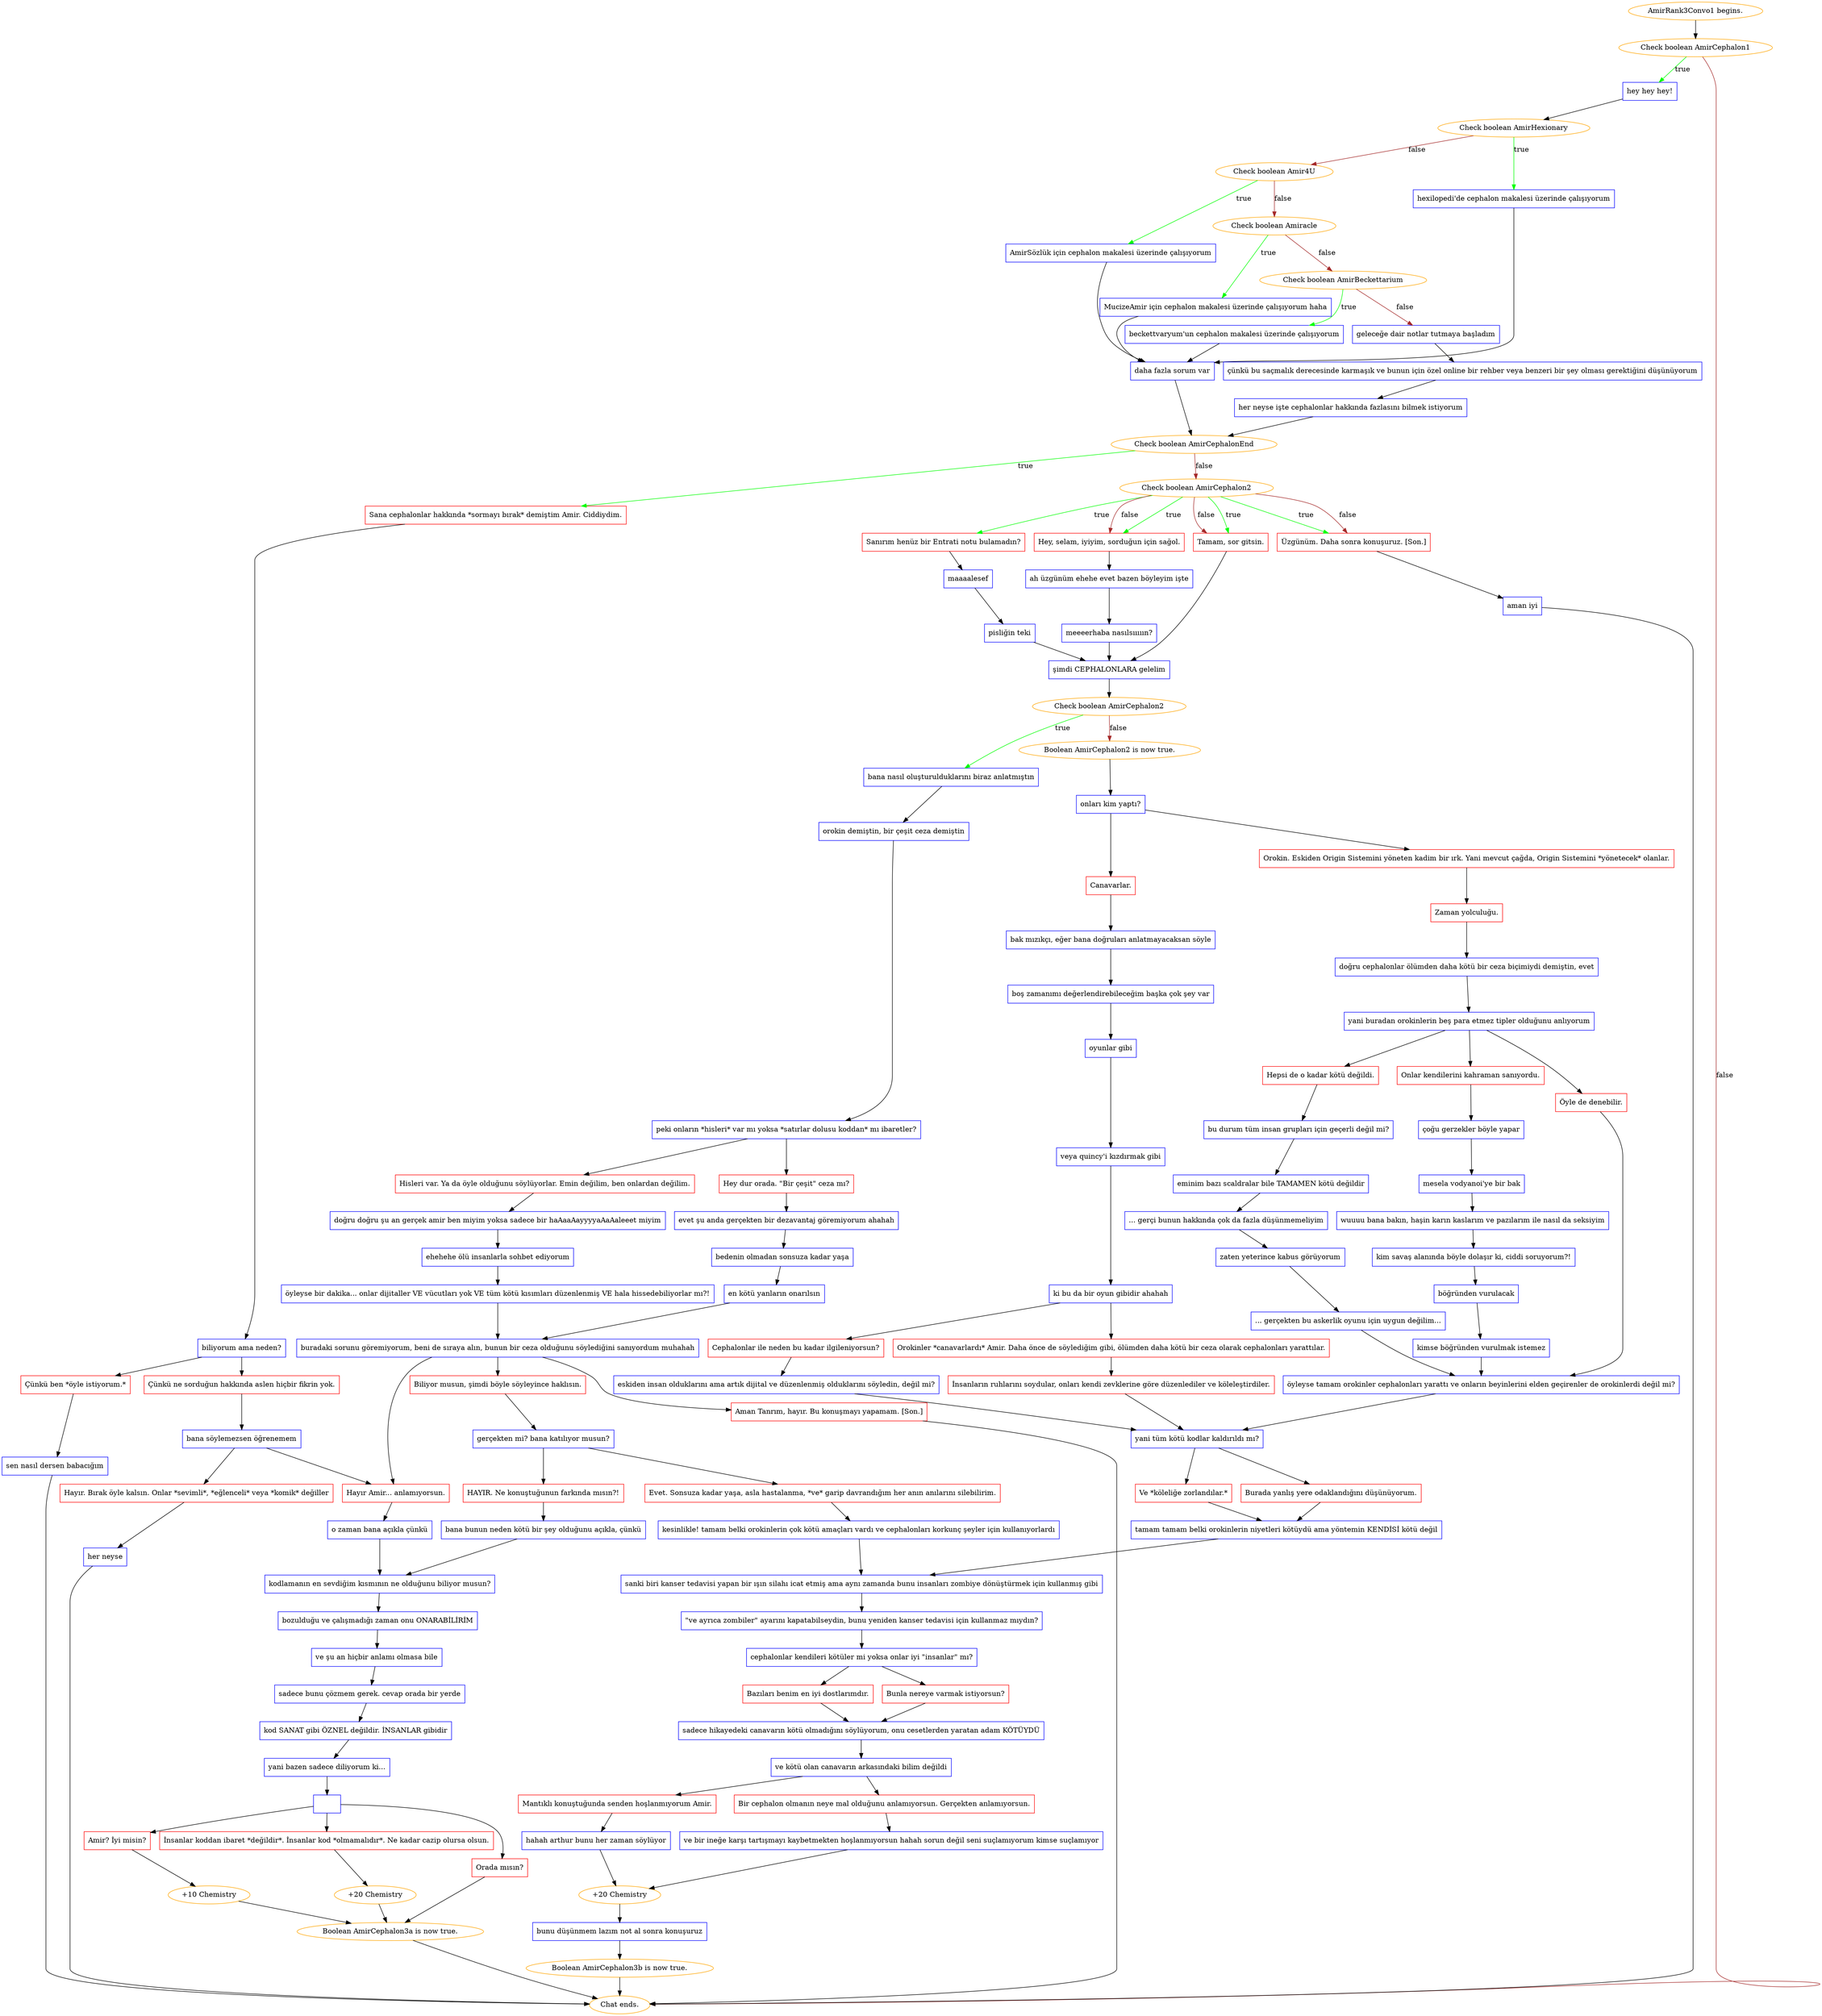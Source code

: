 digraph {
	"AmirRank3Convo1 begins." [color=orange];
		"AmirRank3Convo1 begins." -> j3762237254;
	j3762237254 [label="Check boolean AmirCephalon1",color=orange];
		j3762237254 -> j2876193009 [label=true,color=green];
		j3762237254 -> "Chat ends." [label=false,color=brown];
	j2876193009 [label="hey hey hey!",shape=box,color=blue];
		j2876193009 -> j17917532;
	"Chat ends." [color=orange];
	j17917532 [label="Check boolean AmirHexionary",color=orange];
		j17917532 -> j2929419297 [label=true,color=green];
		j17917532 -> j707512710 [label=false,color=brown];
	j2929419297 [label="hexilopedi'de cephalon makalesi üzerinde çalışıyorum",shape=box,color=blue];
		j2929419297 -> j806933490;
	j707512710 [label="Check boolean Amir4U",color=orange];
		j707512710 -> j3303516039 [label=true,color=green];
		j707512710 -> j3973839066 [label=false,color=brown];
	j806933490 [label="daha fazla sorum var",shape=box,color=blue];
		j806933490 -> j68677739;
	j3303516039 [label="AmirSözlük için cephalon makalesi üzerinde çalışıyorum",shape=box,color=blue];
		j3303516039 -> j806933490;
	j3973839066 [label="Check boolean Amiracle",color=orange];
		j3973839066 -> j2154554927 [label=true,color=green];
		j3973839066 -> j2395187789 [label=false,color=brown];
	j68677739 [label="Check boolean AmirCephalonEnd",color=orange];
		j68677739 -> j4181093362 [label=true,color=green];
		j68677739 -> j3078152458 [label=false,color=brown];
	j2154554927 [label="MucizeAmir için cephalon makalesi üzerinde çalışıyorum haha",shape=box,color=blue];
		j2154554927 -> j806933490;
	j2395187789 [label="Check boolean AmirBeckettarium",color=orange];
		j2395187789 -> j4098744098 [label=true,color=green];
		j2395187789 -> j4117162957 [label=false,color=brown];
	j4181093362 [label="Sana cephalonlar hakkında *sormayı bırak* demiştim Amir. Ciddiydim.",shape=box,color=red];
		j4181093362 -> j2076796149;
	j3078152458 [label="Check boolean AmirCephalon2",color=orange];
		j3078152458 -> j1425981536 [label=true,color=green];
		j3078152458 -> j543123966 [label=true,color=green];
		j3078152458 -> j1009067672 [label=true,color=green];
		j3078152458 -> j3295145626 [label=true,color=green];
		j3078152458 -> j543123966 [label=false,color=brown];
		j3078152458 -> j1009067672 [label=false,color=brown];
		j3078152458 -> j3295145626 [label=false,color=brown];
	j4098744098 [label="beckettvaryum'un cephalon makalesi üzerinde çalışıyorum",shape=box,color=blue];
		j4098744098 -> j806933490;
	j4117162957 [label="geleceğe dair notlar tutmaya başladım",shape=box,color=blue];
		j4117162957 -> j2418872187;
	j2076796149 [label="biliyorum ama neden?",shape=box,color=blue];
		j2076796149 -> j443519239;
		j2076796149 -> j416061266;
	j1425981536 [label="Sanırım henüz bir Entrati notu bulamadın?",shape=box,color=red];
		j1425981536 -> j2330050786;
	j543123966 [label="Hey, selam, iyiyim, sorduğun için sağol.",shape=box,color=red];
		j543123966 -> j2342980330;
	j1009067672 [label="Tamam, sor gitsin.",shape=box,color=red];
		j1009067672 -> j2307023481;
	j3295145626 [label="Üzgünüm. Daha sonra konuşuruz. [Son.]",shape=box,color=red];
		j3295145626 -> j2952216052;
	j2418872187 [label="çünkü bu saçmalık derecesinde karmaşık ve bunun için özel online bir rehber veya benzeri bir şey olması gerektiğini düşünüyorum",shape=box,color=blue];
		j2418872187 -> j1205962877;
	j443519239 [label="Çünkü ben *öyle istiyorum.*",shape=box,color=red];
		j443519239 -> j307103972;
	j416061266 [label="Çünkü ne sorduğun hakkında aslen hiçbir fikrin yok.",shape=box,color=red];
		j416061266 -> j1298723316;
	j2330050786 [label="maaaalesef",shape=box,color=blue];
		j2330050786 -> j3731107111;
	j2342980330 [label="ah üzgünüm ehehe evet bazen böyleyim işte",shape=box,color=blue];
		j2342980330 -> j530182983;
	j2307023481 [label="şimdi CEPHALONLARA gelelim",shape=box,color=blue];
		j2307023481 -> j3708984879;
	j2952216052 [label="aman iyi",shape=box,color=blue];
		j2952216052 -> "Chat ends.";
	j1205962877 [label="her neyse işte cephalonlar hakkında fazlasını bilmek istiyorum",shape=box,color=blue];
		j1205962877 -> j68677739;
	j307103972 [label="sen nasıl dersen babacığım",shape=box,color=blue];
		j307103972 -> "Chat ends.";
	j1298723316 [label="bana söylemezsen öğrenemem",shape=box,color=blue];
		j1298723316 -> j2217044000;
		j1298723316 -> j371816882;
	j3731107111 [label="pisliğin teki",shape=box,color=blue];
		j3731107111 -> j2307023481;
	j530182983 [label="meeeerhaba nasılsııııın?",shape=box,color=blue];
		j530182983 -> j2307023481;
	j3708984879 [label="Check boolean AmirCephalon2",color=orange];
		j3708984879 -> j353932579 [label=true,color=green];
		j3708984879 -> j2994501353 [label=false,color=brown];
	j2217044000 [label="Hayır Amir... anlamıyorsun.",shape=box,color=red];
		j2217044000 -> j3624127600;
	j371816882 [label="Hayır. Bırak öyle kalsın. Onlar *sevimli*, *eğlenceli* veya *komik* değiller",shape=box,color=red];
		j371816882 -> j1291562651;
	j353932579 [label="bana nasıl oluşturulduklarını biraz anlatmıştın",shape=box,color=blue];
		j353932579 -> j458842838;
	j2994501353 [label="Boolean AmirCephalon2 is now true.",color=orange];
		j2994501353 -> j2488327522;
	j3624127600 [label="o zaman bana açıkla çünkü",shape=box,color=blue];
		j3624127600 -> j2149191877;
	j1291562651 [label="her neyse",shape=box,color=blue];
		j1291562651 -> "Chat ends.";
	j458842838 [label="orokin demiştin, bir çeşit ceza demiştin",shape=box,color=blue];
		j458842838 -> j3620928913;
	j2488327522 [label="onları kim yaptı?",shape=box,color=blue];
		j2488327522 -> j3667053324;
		j2488327522 -> j3989177795;
	j2149191877 [label="kodlamanın en sevdiğim kısmının ne olduğunu biliyor musun?",shape=box,color=blue];
		j2149191877 -> j1098263006;
	j3620928913 [label="peki onların *hisleri* var mı yoksa *satırlar dolusu koddan* mı ibaretler?",shape=box,color=blue];
		j3620928913 -> j64166418;
		j3620928913 -> j2092572492;
	j3667053324 [label="Canavarlar.",shape=box,color=red];
		j3667053324 -> j590034415;
	j3989177795 [label="Orokin. Eskiden Origin Sistemini yöneten kadim bir ırk. Yani mevcut çağda, Origin Sistemini *yönetecek* olanlar.",shape=box,color=red];
		j3989177795 -> j1412840486;
	j1098263006 [label="bozulduğu ve çalışmadığı zaman onu ONARABİLİRİM",shape=box,color=blue];
		j1098263006 -> j2157464068;
	j64166418 [label="Hey dur orada. \"Bir çeşit\" ceza mı?",shape=box,color=red];
		j64166418 -> j21163031;
	j2092572492 [label="Hisleri var. Ya da öyle olduğunu söylüyorlar. Emin değilim, ben onlardan değilim.",shape=box,color=red];
		j2092572492 -> j1475374860;
	j590034415 [label="bak mızıkçı, eğer bana doğruları anlatmayacaksan söyle",shape=box,color=blue];
		j590034415 -> j1100322265;
	j1412840486 [label="Zaman yolculuğu.",shape=box,color=red];
		j1412840486 -> j446763802;
	j2157464068 [label="ve şu an hiçbir anlamı olmasa bile",shape=box,color=blue];
		j2157464068 -> j1926454306;
	j21163031 [label="evet şu anda gerçekten bir dezavantaj göremiyorum ahahah",shape=box,color=blue];
		j21163031 -> j1789457848;
	j1475374860 [label="doğru doğru şu an gerçek amir ben miyim yoksa sadece bir haAaaAayyyyaAaAaleeet miyim",shape=box,color=blue];
		j1475374860 -> j2693270891;
	j1100322265 [label="boş zamanımı değerlendirebileceğim başka çok şey var",shape=box,color=blue];
		j1100322265 -> j298090980;
	j446763802 [label="doğru cephalonlar ölümden daha kötü bir ceza biçimiydi demiştin, evet",shape=box,color=blue];
		j446763802 -> j1027485237;
	j1926454306 [label="sadece bunu çözmem gerek. cevap orada bir yerde",shape=box,color=blue];
		j1926454306 -> j155887640;
	j1789457848 [label="bedenin olmadan sonsuza kadar yaşa",shape=box,color=blue];
		j1789457848 -> j2203349447;
	j2693270891 [label="ehehehe ölü insanlarla sohbet ediyorum",shape=box,color=blue];
		j2693270891 -> j2130121800;
	j298090980 [label="oyunlar gibi",shape=box,color=blue];
		j298090980 -> j242272831;
	j1027485237 [label="yani buradan orokinlerin beş para etmez tipler olduğunu anlıyorum",shape=box,color=blue];
		j1027485237 -> j2471999244;
		j1027485237 -> j1067360091;
		j1027485237 -> j2485411360;
	j155887640 [label="kod SANAT gibi ÖZNEL değildir. İNSANLAR gibidir",shape=box,color=blue];
		j155887640 -> j1519375764;
	j2203349447 [label="en kötü yanların onarılsın",shape=box,color=blue];
		j2203349447 -> j286613880;
	j2130121800 [label="öyleyse bir dakika... onlar dijitaller VE vücutları yok VE tüm kötü kısımları düzenlenmiş VE hala hissedebiliyorlar mı?!",shape=box,color=blue];
		j2130121800 -> j286613880;
	j242272831 [label="veya quincy'i kızdırmak gibi",shape=box,color=blue];
		j242272831 -> j2463970075;
	j2471999244 [label="Öyle de denebilir.",shape=box,color=red];
		j2471999244 -> j302105686;
	j1067360091 [label="Hepsi de o kadar kötü değildi.",shape=box,color=red];
		j1067360091 -> j166668546;
	j2485411360 [label="Onlar kendilerini kahraman sanıyordu.",shape=box,color=red];
		j2485411360 -> j2733405863;
	j1519375764 [label="yani bazen sadece diliyorum ki...",shape=box,color=blue];
		j1519375764 -> j1760070316;
	j286613880 [label="buradaki sorunu göremiyorum, beni de sıraya alın, bunun bir ceza olduğunu söylediğini sanıyordum muhahah",shape=box,color=blue];
		j286613880 -> j2217044000;
		j286613880 -> j1628826525;
		j286613880 -> j4123546502;
	j2463970075 [label="ki bu da bir oyun gibidir ahahah",shape=box,color=blue];
		j2463970075 -> j2123415355;
		j2463970075 -> j374862191;
	j302105686 [label="öyleyse tamam orokinler cephalonları yarattı ve onların beyinlerini elden geçirenler de orokinlerdi değil mi?",shape=box,color=blue];
		j302105686 -> j4234190988;
	j166668546 [label="bu durum tüm insan grupları için geçerli değil mi?",shape=box,color=blue];
		j166668546 -> j3380861605;
	j2733405863 [label="çoğu gerzekler böyle yapar",shape=box,color=blue];
		j2733405863 -> j4193407507;
	j1760070316 [label="",shape=box,color=blue];
		j1760070316 -> j846902546;
		j1760070316 -> j3125884672;
		j1760070316 -> j3803183467;
	j1628826525 [label="Biliyor musun, şimdi böyle söyleyince haklısın.",shape=box,color=red];
		j1628826525 -> j2020334655;
	j4123546502 [label="Aman Tanrım, hayır. Bu konuşmayı yapamam. [Son.]",shape=box,color=red];
		j4123546502 -> "Chat ends.";
	j2123415355 [label="Cephalonlar ile neden bu kadar ilgileniyorsun?",shape=box,color=red];
		j2123415355 -> j259647382;
	j374862191 [label="Orokinler *canavarlardı* Amir. Daha önce de söylediğim gibi, ölümden daha kötü bir ceza olarak cephalonları yarattılar.",shape=box,color=red];
		j374862191 -> j1162144450;
	j4234190988 [label="yani tüm kötü kodlar kaldırıldı mı?",shape=box,color=blue];
		j4234190988 -> j3211967924;
		j4234190988 -> j3277164726;
	j3380861605 [label="eminim bazı scaldralar bile TAMAMEN kötü değildir",shape=box,color=blue];
		j3380861605 -> j70592571;
	j4193407507 [label="mesela vodyanoi'ye bir bak",shape=box,color=blue];
		j4193407507 -> j1969119443;
	j846902546 [label="Amir? İyi misin?",shape=box,color=red];
		j846902546 -> j4073985049;
	j3125884672 [label="İnsanlar koddan ibaret *değildir*. İnsanlar kod *olmamalıdır*. Ne kadar cazip olursa olsun.",shape=box,color=red];
		j3125884672 -> j4214579907;
	j3803183467 [label="Orada mısın?",shape=box,color=red];
		j3803183467 -> j260842033;
	j2020334655 [label="gerçekten mi? bana katılıyor musun?",shape=box,color=blue];
		j2020334655 -> j2241228808;
		j2020334655 -> j1324122758;
	j259647382 [label="eskiden insan olduklarını ama artık dijital ve düzenlenmiş olduklarını söyledin, değil mi?",shape=box,color=blue];
		j259647382 -> j4234190988;
	j1162144450 [label="İnsanların ruhlarını soydular, onları kendi zevklerine göre düzenlediler ve köleleştirdiler.",shape=box,color=red];
		j1162144450 -> j4234190988;
	j3211967924 [label="Burada yanlış yere odaklandığını düşünüyorum.",shape=box,color=red];
		j3211967924 -> j46688690;
	j3277164726 [label="Ve *köleliğe zorlandılar.*",shape=box,color=red];
		j3277164726 -> j46688690;
	j70592571 [label="... gerçi bunun hakkında çok da fazla düşünmemeliyim",shape=box,color=blue];
		j70592571 -> j2050241580;
	j1969119443 [label="wuuuu bana bakın, haşin karın kaslarım ve pazılarım ile nasıl da seksiyim",shape=box,color=blue];
		j1969119443 -> j1155123251;
	j4073985049 [label="+10 Chemistry",color=orange];
		j4073985049 -> j260842033;
	j4214579907 [label="+20 Chemistry",color=orange];
		j4214579907 -> j260842033;
	j260842033 [label="Boolean AmirCephalon3a is now true.",color=orange];
		j260842033 -> "Chat ends.";
	j2241228808 [label="HAYIR. Ne konuştuğunun farkında mısın?!",shape=box,color=red];
		j2241228808 -> j3125027781;
	j1324122758 [label="Evet. Sonsuza kadar yaşa, asla hastalanma, *ve* garip davrandığım her anın anılarını silebilirim.",shape=box,color=red];
		j1324122758 -> j1758985755;
	j46688690 [label="tamam tamam belki orokinlerin niyetleri kötüydü ama yöntemin KENDİSİ kötü değil",shape=box,color=blue];
		j46688690 -> j3915016400;
	j2050241580 [label="zaten yeterince kabus görüyorum",shape=box,color=blue];
		j2050241580 -> j210021390;
	j1155123251 [label="kim savaş alanında böyle dolaşır ki, ciddi soruyorum?!",shape=box,color=blue];
		j1155123251 -> j1292597137;
	j3125027781 [label="bana bunun neden kötü bir şey olduğunu açıkla, çünkü",shape=box,color=blue];
		j3125027781 -> j2149191877;
	j1758985755 [label="kesinlikle! tamam belki orokinlerin çok kötü amaçları vardı ve cephalonları korkunç şeyler için kullanıyorlardı",shape=box,color=blue];
		j1758985755 -> j3915016400;
	j3915016400 [label="sanki biri kanser tedavisi yapan bir ışın silahı icat etmiş ama aynı zamanda bunu insanları zombiye dönüştürmek için kullanmış gibi",shape=box,color=blue];
		j3915016400 -> j1722514247;
	j210021390 [label="... gerçekten bu askerlik oyunu için uygun değilim...",shape=box,color=blue];
		j210021390 -> j302105686;
	j1292597137 [label="böğründen vurulacak",shape=box,color=blue];
		j1292597137 -> j1239502224;
	j1722514247 [label="\"ve ayrıca zombiler\" ayarını kapatabilseydin, bunu yeniden kanser tedavisi için kullanmaz mıydın?",shape=box,color=blue];
		j1722514247 -> j1447932930;
	j1239502224 [label="kimse böğründen vurulmak istemez",shape=box,color=blue];
		j1239502224 -> j302105686;
	j1447932930 [label="cephalonlar kendileri kötüler mi yoksa onlar iyi \"insanlar\" mı?",shape=box,color=blue];
		j1447932930 -> j1671674686;
		j1447932930 -> j2940186518;
	j1671674686 [label="Bazıları benim en iyi dostlarımdır.",shape=box,color=red];
		j1671674686 -> j2329875805;
	j2940186518 [label="Bunla nereye varmak istiyorsun?",shape=box,color=red];
		j2940186518 -> j2329875805;
	j2329875805 [label="sadece hikayedeki canavarın kötü olmadığını söylüyorum, onu cesetlerden yaratan adam KÖTÜYDÜ",shape=box,color=blue];
		j2329875805 -> j3133755316;
	j3133755316 [label="ve kötü olan canavarın arkasındaki bilim değildi",shape=box,color=blue];
		j3133755316 -> j1066372983;
		j3133755316 -> j646582601;
	j1066372983 [label="Mantıklı konuştuğunda senden hoşlanmıyorum Amir.",shape=box,color=red];
		j1066372983 -> j3390504031;
	j646582601 [label="Bir cephalon olmanın neye mal olduğunu anlamıyorsun. Gerçekten anlamıyorsun.",shape=box,color=red];
		j646582601 -> j4196328630;
	j3390504031 [label="hahah arthur bunu her zaman söylüyor",shape=box,color=blue];
		j3390504031 -> j1399955435;
	j4196328630 [label="ve bir ineğe karşı tartışmayı kaybetmekten hoşlanmıyorsun hahah sorun değil seni suçlamıyorum kimse suçlamıyor",shape=box,color=blue];
		j4196328630 -> j1399955435;
	j1399955435 [label="+20 Chemistry",color=orange];
		j1399955435 -> j1967249706;
	j1967249706 [label="bunu düşünmem lazım not al sonra konuşuruz",shape=box,color=blue];
		j1967249706 -> j3124569112;
	j3124569112 [label="Boolean AmirCephalon3b is now true.",color=orange];
		j3124569112 -> "Chat ends.";
}